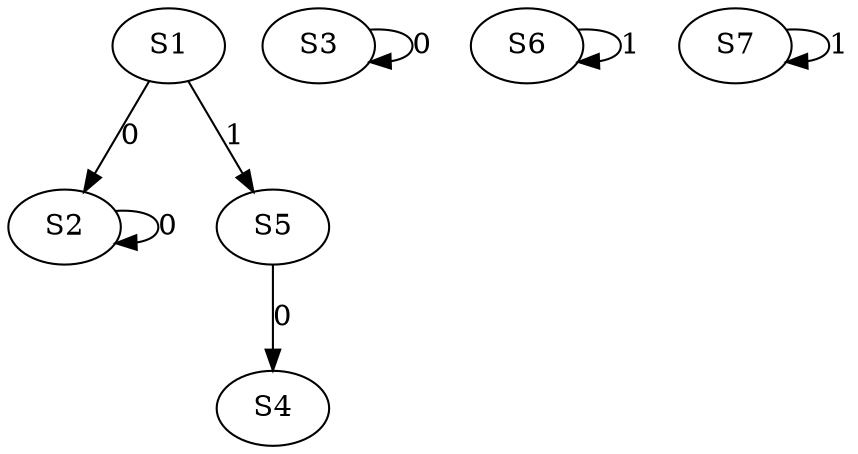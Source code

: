 strict digraph {
	S2 -> S2 [ label = 0 ];
	S3 -> S3 [ label = 0 ];
	S5 -> S4 [ label = 0 ];
	S1 -> S5 [ label = 1 ];
	S6 -> S6 [ label = 1 ];
	S7 -> S7 [ label = 1 ];
	S1 -> S2 [ label = 0 ];
}